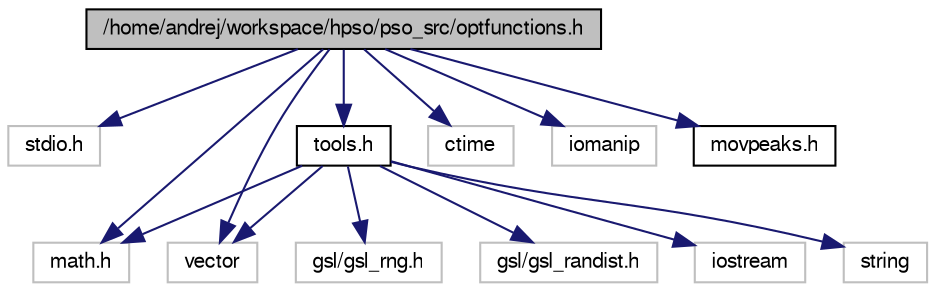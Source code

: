 digraph G
{
  bgcolor="transparent";
  edge [fontname="FreeSans",fontsize=10,labelfontname="FreeSans",labelfontsize=10];
  node [fontname="FreeSans",fontsize=10,shape=record];
  Node1 [label="/home/andrej/workspace/hpso/pso_src/optfunctions.h",height=0.2,width=0.4,color="black", fillcolor="grey75", style="filled" fontcolor="black"];
  Node1 -> Node2 [color="midnightblue",fontsize=10,style="solid"];
  Node2 [label="stdio.h",height=0.2,width=0.4,color="grey75"];
  Node1 -> Node3 [color="midnightblue",fontsize=10,style="solid"];
  Node3 [label="math.h",height=0.2,width=0.4,color="grey75"];
  Node1 -> Node4 [color="midnightblue",fontsize=10,style="solid"];
  Node4 [label="ctime",height=0.2,width=0.4,color="grey75"];
  Node1 -> Node5 [color="midnightblue",fontsize=10,style="solid"];
  Node5 [label="iomanip",height=0.2,width=0.4,color="grey75"];
  Node1 -> Node6 [color="midnightblue",fontsize=10,style="solid"];
  Node6 [label="vector",height=0.2,width=0.4,color="grey75"];
  Node1 -> Node7 [color="midnightblue",fontsize=10,style="solid"];
  Node7 [label="tools.h",height=0.2,width=0.4,color="black",URL="$tools_8h.html"];
  Node7 -> Node8 [color="midnightblue",fontsize=10,style="solid"];
  Node8 [label="iostream",height=0.2,width=0.4,color="grey75"];
  Node7 -> Node9 [color="midnightblue",fontsize=10,style="solid"];
  Node9 [label="string",height=0.2,width=0.4,color="grey75"];
  Node7 -> Node6 [color="midnightblue",fontsize=10,style="solid"];
  Node7 -> Node10 [color="midnightblue",fontsize=10,style="solid"];
  Node10 [label="gsl/gsl_rng.h",height=0.2,width=0.4,color="grey75"];
  Node7 -> Node11 [color="midnightblue",fontsize=10,style="solid"];
  Node11 [label="gsl/gsl_randist.h",height=0.2,width=0.4,color="grey75"];
  Node7 -> Node3 [color="midnightblue",fontsize=10,style="solid"];
  Node1 -> Node12 [color="midnightblue",fontsize=10,style="solid"];
  Node12 [label="movpeaks.h",height=0.2,width=0.4,color="black",URL="$movpeaks_8h.html"];
}
